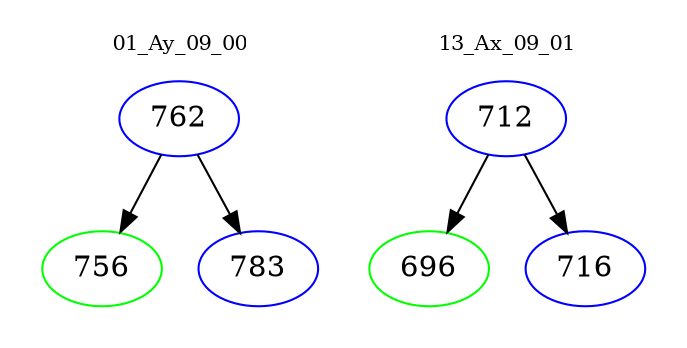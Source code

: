 digraph{
subgraph cluster_0 {
color = white
label = "01_Ay_09_00";
fontsize=10;
T0_762 [label="762", color="blue"]
T0_762 -> T0_756 [color="black"]
T0_756 [label="756", color="green"]
T0_762 -> T0_783 [color="black"]
T0_783 [label="783", color="blue"]
}
subgraph cluster_1 {
color = white
label = "13_Ax_09_01";
fontsize=10;
T1_712 [label="712", color="blue"]
T1_712 -> T1_696 [color="black"]
T1_696 [label="696", color="green"]
T1_712 -> T1_716 [color="black"]
T1_716 [label="716", color="blue"]
}
}

